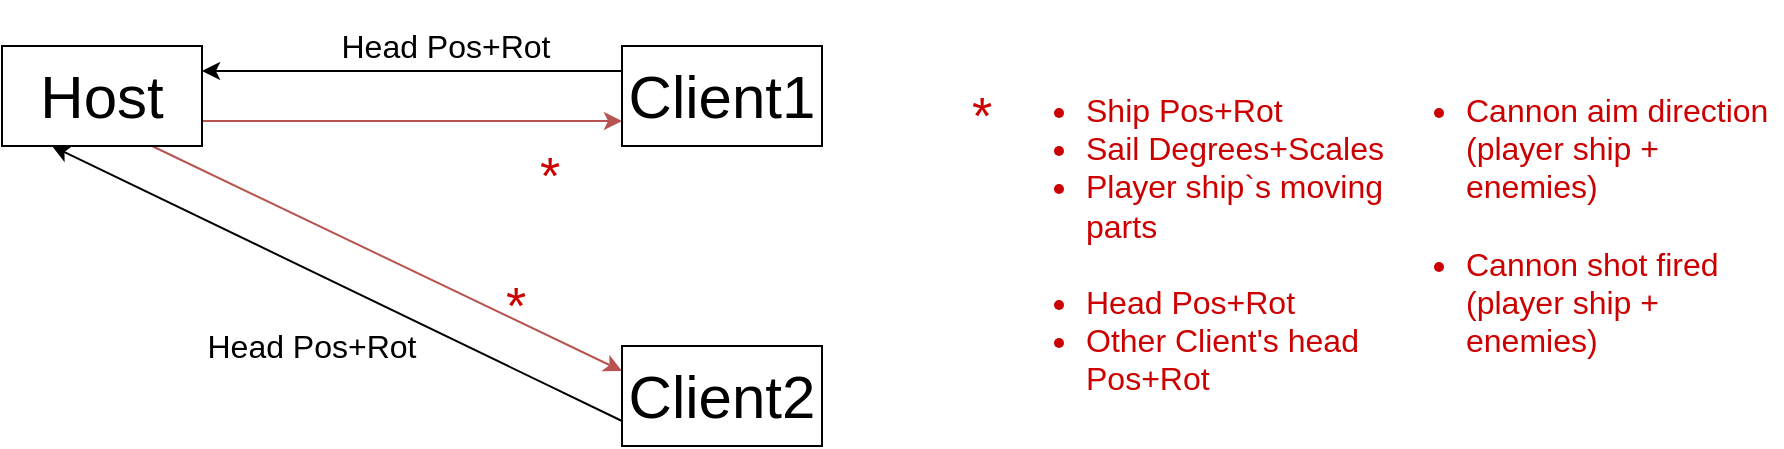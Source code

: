 <mxfile version="20.8.16" type="device"><diagram name="Page-1" id="gpfMkj5KRPMSUqqfBtq8"><mxGraphModel dx="1434" dy="844" grid="1" gridSize="10" guides="1" tooltips="1" connect="1" arrows="1" fold="1" page="1" pageScale="1" pageWidth="827" pageHeight="1169" math="0" shadow="0"><root><mxCell id="0"/><mxCell id="1" parent="0"/><mxCell id="bSFORTMwaaO2QauhL0WI-3" style="rounded=0;orthogonalLoop=1;jettySize=auto;html=1;entryX=0;entryY=0.75;entryDx=0;entryDy=0;exitX=1;exitY=0.75;exitDx=0;exitDy=0;fillColor=#f8cecc;strokeColor=#b85450;" edge="1" parent="1" source="bSFORTMwaaO2QauhL0WI-1" target="bSFORTMwaaO2QauhL0WI-2"><mxGeometry relative="1" as="geometry"><mxPoint x="210" y="-90" as="sourcePoint"/><mxPoint x="390" y="-70" as="targetPoint"/></mxGeometry></mxCell><mxCell id="bSFORTMwaaO2QauhL0WI-9" style="edgeStyle=none;rounded=0;orthogonalLoop=1;jettySize=auto;html=1;entryX=0;entryY=0.25;entryDx=0;entryDy=0;fontSize=30;exitX=0.75;exitY=1;exitDx=0;exitDy=0;fillColor=#f8cecc;strokeColor=#b85450;" edge="1" parent="1" source="bSFORTMwaaO2QauhL0WI-1" target="bSFORTMwaaO2QauhL0WI-6"><mxGeometry relative="1" as="geometry"/></mxCell><mxCell id="bSFORTMwaaO2QauhL0WI-1" value="&lt;font style=&quot;font-size: 30px;&quot;&gt;Host&lt;/font&gt;" style="rounded=0;whiteSpace=wrap;html=1;" vertex="1" parent="1"><mxGeometry x="30" y="40" width="100" height="50" as="geometry"/></mxCell><mxCell id="bSFORTMwaaO2QauhL0WI-4" style="edgeStyle=none;rounded=0;orthogonalLoop=1;jettySize=auto;html=1;exitX=0;exitY=0.25;exitDx=0;exitDy=0;entryX=1;entryY=0.25;entryDx=0;entryDy=0;" edge="1" parent="1" source="bSFORTMwaaO2QauhL0WI-2" target="bSFORTMwaaO2QauhL0WI-1"><mxGeometry relative="1" as="geometry"/></mxCell><mxCell id="bSFORTMwaaO2QauhL0WI-2" value="&lt;font style=&quot;font-size: 30px;&quot;&gt;Client1&lt;/font&gt;" style="rounded=0;whiteSpace=wrap;html=1;" vertex="1" parent="1"><mxGeometry x="340" y="40" width="100" height="50" as="geometry"/></mxCell><mxCell id="bSFORTMwaaO2QauhL0WI-10" style="edgeStyle=none;rounded=0;orthogonalLoop=1;jettySize=auto;html=1;entryX=0.25;entryY=1;entryDx=0;entryDy=0;fontSize=30;exitX=0;exitY=0.75;exitDx=0;exitDy=0;" edge="1" parent="1" source="bSFORTMwaaO2QauhL0WI-6" target="bSFORTMwaaO2QauhL0WI-1"><mxGeometry relative="1" as="geometry"/></mxCell><mxCell id="bSFORTMwaaO2QauhL0WI-6" value="&lt;font style=&quot;font-size: 30px;&quot;&gt;Client2&lt;/font&gt;" style="rounded=0;whiteSpace=wrap;html=1;" vertex="1" parent="1"><mxGeometry x="340" y="190" width="100" height="50" as="geometry"/></mxCell><mxCell id="bSFORTMwaaO2QauhL0WI-11" value="&lt;font style=&quot;font-size: 16px;&quot;&gt;Head Pos+Rot&lt;/font&gt;" style="text;html=1;strokeColor=none;fillColor=none;align=center;verticalAlign=middle;whiteSpace=wrap;rounded=0;fontSize=30;" vertex="1" parent="1"><mxGeometry x="194" y="20" width="116" height="30" as="geometry"/></mxCell><mxCell id="bSFORTMwaaO2QauhL0WI-12" value="&lt;font style=&quot;font-size: 16px;&quot;&gt;Head Pos+Rot&lt;/font&gt;" style="text;html=1;strokeColor=none;fillColor=none;align=center;verticalAlign=middle;whiteSpace=wrap;rounded=0;fontSize=30;" vertex="1" parent="1"><mxGeometry x="130" y="170" width="110" height="30" as="geometry"/></mxCell><mxCell id="bSFORTMwaaO2QauhL0WI-16" value="&lt;font color=&quot;#cc0000&quot; style=&quot;font-size: 26px;&quot;&gt;*&lt;/font&gt;" style="text;html=1;strokeColor=none;fillColor=none;align=center;verticalAlign=middle;whiteSpace=wrap;rounded=0;fontSize=12;" vertex="1" parent="1"><mxGeometry x="274" y="90" width="60" height="30" as="geometry"/></mxCell><mxCell id="bSFORTMwaaO2QauhL0WI-17" value="&lt;font color=&quot;#cc0000&quot; style=&quot;font-size: 26px;&quot;&gt;*&lt;/font&gt;" style="text;html=1;strokeColor=none;fillColor=none;align=center;verticalAlign=middle;whiteSpace=wrap;rounded=0;fontSize=12;" vertex="1" parent="1"><mxGeometry x="280" y="160" width="14" height="20" as="geometry"/></mxCell><mxCell id="bSFORTMwaaO2QauhL0WI-21" value="&lt;font color=&quot;#cc0000&quot; style=&quot;font-size: 26px;&quot;&gt;*&lt;/font&gt;" style="text;html=1;strokeColor=none;fillColor=none;align=center;verticalAlign=middle;whiteSpace=wrap;rounded=0;fontSize=12;" vertex="1" parent="1"><mxGeometry x="490" y="60" width="60" height="30" as="geometry"/></mxCell><mxCell id="bSFORTMwaaO2QauhL0WI-22" value="&lt;ul style=&quot;font-size: 16px;&quot;&gt;&lt;li&gt;Ship Pos+Rot&lt;/li&gt;&lt;li&gt;Sail Degrees+Scales&lt;/li&gt;&lt;li&gt;Player ship`s moving parts&lt;br&gt;&lt;br&gt;&lt;/li&gt;&lt;li&gt;Head Pos+Rot&lt;/li&gt;&lt;li&gt;Other Client's head Pos+Rot&lt;br&gt;&lt;/li&gt;&lt;/ul&gt;" style="text;html=1;strokeColor=none;fillColor=none;align=left;verticalAlign=top;whiteSpace=wrap;rounded=0;fontSize=14;fontColor=#CC0000;labelPosition=center;verticalLabelPosition=middle;" vertex="1" parent="1"><mxGeometry x="530" y="40" width="200" height="140" as="geometry"/></mxCell><mxCell id="bSFORTMwaaO2QauhL0WI-23" value="&lt;ul style=&quot;font-size: 16px;&quot;&gt;&lt;li&gt;Cannon aim direction&amp;nbsp;&lt;br&gt;(player ship + enemies)&lt;br&gt;&lt;br&gt;&lt;/li&gt;&lt;li&gt;Cannon shot fired&lt;br&gt;(player ship + enemies)&lt;/li&gt;&lt;/ul&gt;" style="text;html=1;strokeColor=none;fillColor=none;align=left;verticalAlign=top;whiteSpace=wrap;rounded=0;fontSize=14;fontColor=#CC0000;labelPosition=center;verticalLabelPosition=middle;" vertex="1" parent="1"><mxGeometry x="720" y="40" width="200" height="130" as="geometry"/></mxCell></root></mxGraphModel></diagram></mxfile>